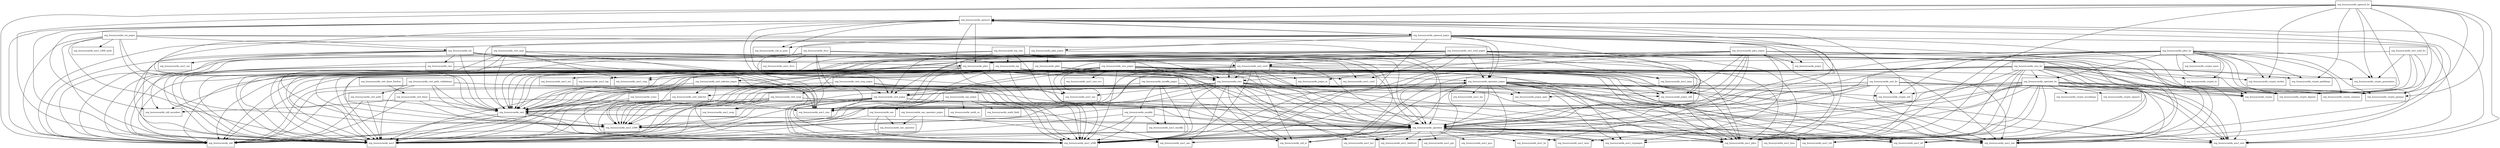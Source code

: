 digraph bcpkix_jdk15on_1_57_package_dependencies {
  node [shape = box, fontsize=10.0];
  org_bouncycastle_cert -> org_bouncycastle_asn1;
  org_bouncycastle_cert -> org_bouncycastle_asn1_x500;
  org_bouncycastle_cert -> org_bouncycastle_asn1_x509;
  org_bouncycastle_cert -> org_bouncycastle_operator;
  org_bouncycastle_cert -> org_bouncycastle_util;
  org_bouncycastle_cert_bc -> org_bouncycastle_asn1;
  org_bouncycastle_cert_bc -> org_bouncycastle_asn1_oiw;
  org_bouncycastle_cert_bc -> org_bouncycastle_asn1_x500;
  org_bouncycastle_cert_bc -> org_bouncycastle_asn1_x509;
  org_bouncycastle_cert_bc -> org_bouncycastle_cert;
  org_bouncycastle_cert_bc -> org_bouncycastle_crypto;
  org_bouncycastle_cert_bc -> org_bouncycastle_crypto_digests;
  org_bouncycastle_cert_bc -> org_bouncycastle_crypto_params;
  org_bouncycastle_cert_bc -> org_bouncycastle_crypto_util;
  org_bouncycastle_cert_bc -> org_bouncycastle_operator;
  org_bouncycastle_cert_cmp -> org_bouncycastle_asn1;
  org_bouncycastle_cert_cmp -> org_bouncycastle_asn1_cmp;
  org_bouncycastle_cert_cmp -> org_bouncycastle_asn1_crmf;
  org_bouncycastle_cert_cmp -> org_bouncycastle_asn1_x500;
  org_bouncycastle_cert_cmp -> org_bouncycastle_asn1_x509;
  org_bouncycastle_cert_cmp -> org_bouncycastle_cert;
  org_bouncycastle_cert_cmp -> org_bouncycastle_cert_crmf;
  org_bouncycastle_cert_cmp -> org_bouncycastle_operator;
  org_bouncycastle_cert_cmp -> org_bouncycastle_util;
  org_bouncycastle_cert_crmf -> org_bouncycastle_asn1;
  org_bouncycastle_cert_crmf -> org_bouncycastle_asn1_cmp;
  org_bouncycastle_cert_crmf -> org_bouncycastle_asn1_cms;
  org_bouncycastle_cert_crmf -> org_bouncycastle_asn1_crmf;
  org_bouncycastle_cert_crmf -> org_bouncycastle_asn1_iana;
  org_bouncycastle_cert_crmf -> org_bouncycastle_asn1_oiw;
  org_bouncycastle_cert_crmf -> org_bouncycastle_asn1_pkcs;
  org_bouncycastle_cert_crmf -> org_bouncycastle_asn1_x500;
  org_bouncycastle_cert_crmf -> org_bouncycastle_asn1_x509;
  org_bouncycastle_cert_crmf -> org_bouncycastle_cert;
  org_bouncycastle_cert_crmf -> org_bouncycastle_cms;
  org_bouncycastle_cert_crmf -> org_bouncycastle_operator;
  org_bouncycastle_cert_crmf -> org_bouncycastle_util;
  org_bouncycastle_cert_crmf -> org_bouncycastle_util_io;
  org_bouncycastle_cert_crmf_bc -> org_bouncycastle_cert_crmf;
  org_bouncycastle_cert_crmf_bc -> org_bouncycastle_crypto;
  org_bouncycastle_cert_crmf_bc -> org_bouncycastle_crypto_digests;
  org_bouncycastle_cert_crmf_bc -> org_bouncycastle_crypto_generators;
  org_bouncycastle_cert_crmf_bc -> org_bouncycastle_crypto_params;
  org_bouncycastle_cert_crmf_jcajce -> org_bouncycastle_asn1;
  org_bouncycastle_cert_crmf_jcajce -> org_bouncycastle_asn1_crmf;
  org_bouncycastle_cert_crmf_jcajce -> org_bouncycastle_asn1_iana;
  org_bouncycastle_cert_crmf_jcajce -> org_bouncycastle_asn1_nist;
  org_bouncycastle_cert_crmf_jcajce -> org_bouncycastle_asn1_oiw;
  org_bouncycastle_cert_crmf_jcajce -> org_bouncycastle_asn1_pkcs;
  org_bouncycastle_cert_crmf_jcajce -> org_bouncycastle_asn1_x500;
  org_bouncycastle_cert_crmf_jcajce -> org_bouncycastle_asn1_x509;
  org_bouncycastle_cert_crmf_jcajce -> org_bouncycastle_asn1_x9;
  org_bouncycastle_cert_crmf_jcajce -> org_bouncycastle_cert;
  org_bouncycastle_cert_crmf_jcajce -> org_bouncycastle_cert_crmf;
  org_bouncycastle_cert_crmf_jcajce -> org_bouncycastle_cert_jcajce;
  org_bouncycastle_cert_crmf_jcajce -> org_bouncycastle_cms;
  org_bouncycastle_cert_crmf_jcajce -> org_bouncycastle_jcajce_util;
  org_bouncycastle_cert_crmf_jcajce -> org_bouncycastle_operator;
  org_bouncycastle_cert_crmf_jcajce -> org_bouncycastle_operator_jcajce;
  org_bouncycastle_cert_dane -> org_bouncycastle_asn1_x509;
  org_bouncycastle_cert_dane -> org_bouncycastle_cert;
  org_bouncycastle_cert_dane -> org_bouncycastle_operator;
  org_bouncycastle_cert_dane -> org_bouncycastle_util;
  org_bouncycastle_cert_dane -> org_bouncycastle_util_encoders;
  org_bouncycastle_cert_dane_fetcher -> org_bouncycastle_cert_dane;
  org_bouncycastle_cert_jcajce -> org_bouncycastle_asn1;
  org_bouncycastle_cert_jcajce -> org_bouncycastle_asn1_oiw;
  org_bouncycastle_cert_jcajce -> org_bouncycastle_asn1_x500;
  org_bouncycastle_cert_jcajce -> org_bouncycastle_asn1_x509;
  org_bouncycastle_cert_jcajce -> org_bouncycastle_cert;
  org_bouncycastle_cert_jcajce -> org_bouncycastle_operator;
  org_bouncycastle_cert_jcajce -> org_bouncycastle_operator_jcajce;
  org_bouncycastle_cert_jcajce -> org_bouncycastle_util;
  org_bouncycastle_cert_ocsp -> org_bouncycastle_asn1;
  org_bouncycastle_cert_ocsp -> org_bouncycastle_asn1_ocsp;
  org_bouncycastle_cert_ocsp -> org_bouncycastle_asn1_oiw;
  org_bouncycastle_cert_ocsp -> org_bouncycastle_asn1_x500;
  org_bouncycastle_cert_ocsp -> org_bouncycastle_asn1_x509;
  org_bouncycastle_cert_ocsp -> org_bouncycastle_cert;
  org_bouncycastle_cert_ocsp -> org_bouncycastle_operator;
  org_bouncycastle_cert_ocsp -> org_bouncycastle_util;
  org_bouncycastle_cert_ocsp_jcajce -> org_bouncycastle_asn1_x500;
  org_bouncycastle_cert_ocsp_jcajce -> org_bouncycastle_asn1_x509;
  org_bouncycastle_cert_ocsp_jcajce -> org_bouncycastle_cert;
  org_bouncycastle_cert_ocsp_jcajce -> org_bouncycastle_cert_jcajce;
  org_bouncycastle_cert_ocsp_jcajce -> org_bouncycastle_cert_ocsp;
  org_bouncycastle_cert_ocsp_jcajce -> org_bouncycastle_operator;
  org_bouncycastle_cert_path -> org_bouncycastle_asn1;
  org_bouncycastle_cert_path -> org_bouncycastle_cert;
  org_bouncycastle_cert_path -> org_bouncycastle_util;
  org_bouncycastle_cert_path_validations -> org_bouncycastle_asn1;
  org_bouncycastle_cert_path_validations -> org_bouncycastle_asn1_x500;
  org_bouncycastle_cert_path_validations -> org_bouncycastle_asn1_x509;
  org_bouncycastle_cert_path_validations -> org_bouncycastle_cert;
  org_bouncycastle_cert_path_validations -> org_bouncycastle_cert_path;
  org_bouncycastle_cert_path_validations -> org_bouncycastle_operator;
  org_bouncycastle_cert_path_validations -> org_bouncycastle_util;
  org_bouncycastle_cert_selector -> org_bouncycastle_asn1;
  org_bouncycastle_cert_selector -> org_bouncycastle_asn1_cms;
  org_bouncycastle_cert_selector -> org_bouncycastle_asn1_x500;
  org_bouncycastle_cert_selector -> org_bouncycastle_asn1_x509;
  org_bouncycastle_cert_selector -> org_bouncycastle_cert;
  org_bouncycastle_cert_selector -> org_bouncycastle_util;
  org_bouncycastle_cert_selector_jcajce -> org_bouncycastle_asn1;
  org_bouncycastle_cert_selector_jcajce -> org_bouncycastle_asn1_x500;
  org_bouncycastle_cert_selector_jcajce -> org_bouncycastle_asn1_x509;
  org_bouncycastle_cert_selector_jcajce -> org_bouncycastle_cert_selector;
  org_bouncycastle_cmc -> org_bouncycastle_asn1;
  org_bouncycastle_cmc -> org_bouncycastle_asn1_cms;
  org_bouncycastle_cmc -> org_bouncycastle_cms;
  org_bouncycastle_cmc -> org_bouncycastle_util;
  org_bouncycastle_cms -> org_bouncycastle_asn1;
  org_bouncycastle_cms -> org_bouncycastle_asn1_bsi;
  org_bouncycastle_cms -> org_bouncycastle_asn1_cms;
  org_bouncycastle_cms -> org_bouncycastle_asn1_cryptopro;
  org_bouncycastle_cms -> org_bouncycastle_asn1_eac;
  org_bouncycastle_cms -> org_bouncycastle_asn1_kisa;
  org_bouncycastle_cms -> org_bouncycastle_asn1_nist;
  org_bouncycastle_cms -> org_bouncycastle_asn1_ntt;
  org_bouncycastle_cms -> org_bouncycastle_asn1_ocsp;
  org_bouncycastle_cms -> org_bouncycastle_asn1_oiw;
  org_bouncycastle_cms -> org_bouncycastle_asn1_pkcs;
  org_bouncycastle_cms -> org_bouncycastle_asn1_sec;
  org_bouncycastle_cms -> org_bouncycastle_asn1_teletrust;
  org_bouncycastle_cms -> org_bouncycastle_asn1_x500;
  org_bouncycastle_cms -> org_bouncycastle_asn1_x509;
  org_bouncycastle_cms -> org_bouncycastle_asn1_x9;
  org_bouncycastle_cms -> org_bouncycastle_cert;
  org_bouncycastle_cms -> org_bouncycastle_cert_selector;
  org_bouncycastle_cms -> org_bouncycastle_operator;
  org_bouncycastle_cms -> org_bouncycastle_util;
  org_bouncycastle_cms -> org_bouncycastle_util_io;
  org_bouncycastle_cms_bc -> org_bouncycastle_asn1;
  org_bouncycastle_cms_bc -> org_bouncycastle_asn1_cms;
  org_bouncycastle_cms_bc -> org_bouncycastle_asn1_kisa;
  org_bouncycastle_cms_bc -> org_bouncycastle_asn1_misc;
  org_bouncycastle_cms_bc -> org_bouncycastle_asn1_nist;
  org_bouncycastle_cms_bc -> org_bouncycastle_asn1_ntt;
  org_bouncycastle_cms_bc -> org_bouncycastle_asn1_oiw;
  org_bouncycastle_cms_bc -> org_bouncycastle_asn1_pkcs;
  org_bouncycastle_cms_bc -> org_bouncycastle_asn1_x509;
  org_bouncycastle_cms_bc -> org_bouncycastle_cert;
  org_bouncycastle_cms_bc -> org_bouncycastle_cms;
  org_bouncycastle_cms_bc -> org_bouncycastle_crypto;
  org_bouncycastle_cms_bc -> org_bouncycastle_crypto_digests;
  org_bouncycastle_cms_bc -> org_bouncycastle_crypto_engines;
  org_bouncycastle_cms_bc -> org_bouncycastle_crypto_generators;
  org_bouncycastle_cms_bc -> org_bouncycastle_crypto_io;
  org_bouncycastle_cms_bc -> org_bouncycastle_crypto_modes;
  org_bouncycastle_cms_bc -> org_bouncycastle_crypto_paddings;
  org_bouncycastle_cms_bc -> org_bouncycastle_crypto_params;
  org_bouncycastle_cms_bc -> org_bouncycastle_operator;
  org_bouncycastle_cms_bc -> org_bouncycastle_operator_bc;
  org_bouncycastle_cms_bc -> org_bouncycastle_util;
  org_bouncycastle_cms_jcajce -> org_bouncycastle_asn1;
  org_bouncycastle_cms_jcajce -> org_bouncycastle_asn1_cms;
  org_bouncycastle_cms_jcajce -> org_bouncycastle_asn1_cms_ecc;
  org_bouncycastle_cms_jcajce -> org_bouncycastle_asn1_oiw;
  org_bouncycastle_cms_jcajce -> org_bouncycastle_asn1_pkcs;
  org_bouncycastle_cms_jcajce -> org_bouncycastle_asn1_sec;
  org_bouncycastle_cms_jcajce -> org_bouncycastle_asn1_x500;
  org_bouncycastle_cms_jcajce -> org_bouncycastle_asn1_x509;
  org_bouncycastle_cms_jcajce -> org_bouncycastle_asn1_x9;
  org_bouncycastle_cms_jcajce -> org_bouncycastle_cert;
  org_bouncycastle_cms_jcajce -> org_bouncycastle_cert_jcajce;
  org_bouncycastle_cms_jcajce -> org_bouncycastle_cert_selector_jcajce;
  org_bouncycastle_cms_jcajce -> org_bouncycastle_cms;
  org_bouncycastle_cms_jcajce -> org_bouncycastle_jcajce_io;
  org_bouncycastle_cms_jcajce -> org_bouncycastle_jcajce_spec;
  org_bouncycastle_cms_jcajce -> org_bouncycastle_jcajce_util;
  org_bouncycastle_cms_jcajce -> org_bouncycastle_operator;
  org_bouncycastle_cms_jcajce -> org_bouncycastle_operator_jcajce;
  org_bouncycastle_cms_jcajce -> org_bouncycastle_util;
  org_bouncycastle_cms_jcajce -> org_bouncycastle_util_encoders;
  org_bouncycastle_cms_jcajce -> org_bouncycastle_util_io;
  org_bouncycastle_dvcs -> org_bouncycastle_asn1;
  org_bouncycastle_dvcs -> org_bouncycastle_asn1_cms;
  org_bouncycastle_dvcs -> org_bouncycastle_asn1_dvcs;
  org_bouncycastle_dvcs -> org_bouncycastle_asn1_x509;
  org_bouncycastle_dvcs -> org_bouncycastle_cert;
  org_bouncycastle_dvcs -> org_bouncycastle_cms;
  org_bouncycastle_dvcs -> org_bouncycastle_operator;
  org_bouncycastle_dvcs -> org_bouncycastle_tsp;
  org_bouncycastle_dvcs -> org_bouncycastle_util;
  org_bouncycastle_eac -> org_bouncycastle_asn1;
  org_bouncycastle_eac -> org_bouncycastle_asn1_eac;
  org_bouncycastle_eac -> org_bouncycastle_eac_operator;
  org_bouncycastle_eac_jcajce -> org_bouncycastle_asn1;
  org_bouncycastle_eac_jcajce -> org_bouncycastle_asn1_eac;
  org_bouncycastle_eac_jcajce -> org_bouncycastle_eac;
  org_bouncycastle_eac_jcajce -> org_bouncycastle_math_ec;
  org_bouncycastle_eac_jcajce -> org_bouncycastle_math_field;
  org_bouncycastle_eac_jcajce -> org_bouncycastle_util;
  org_bouncycastle_eac_operator -> org_bouncycastle_asn1;
  org_bouncycastle_eac_operator_jcajce -> org_bouncycastle_asn1;
  org_bouncycastle_eac_operator_jcajce -> org_bouncycastle_asn1_eac;
  org_bouncycastle_eac_operator_jcajce -> org_bouncycastle_eac_operator;
  org_bouncycastle_eac_operator_jcajce -> org_bouncycastle_operator;
  org_bouncycastle_est -> org_bouncycastle_asn1;
  org_bouncycastle_est -> org_bouncycastle_asn1_cms;
  org_bouncycastle_est -> org_bouncycastle_asn1_est;
  org_bouncycastle_est -> org_bouncycastle_asn1_nist;
  org_bouncycastle_est -> org_bouncycastle_asn1_pkcs;
  org_bouncycastle_est -> org_bouncycastle_asn1_x509;
  org_bouncycastle_est -> org_bouncycastle_cert;
  org_bouncycastle_est -> org_bouncycastle_cmc;
  org_bouncycastle_est -> org_bouncycastle_operator;
  org_bouncycastle_est -> org_bouncycastle_pkcs;
  org_bouncycastle_est -> org_bouncycastle_util;
  org_bouncycastle_est -> org_bouncycastle_util_encoders;
  org_bouncycastle_est_jcajce -> org_bouncycastle_asn1;
  org_bouncycastle_est_jcajce -> org_bouncycastle_asn1_x500;
  org_bouncycastle_est_jcajce -> org_bouncycastle_asn1_x500_style;
  org_bouncycastle_est_jcajce -> org_bouncycastle_asn1_x509;
  org_bouncycastle_est_jcajce -> org_bouncycastle_cert;
  org_bouncycastle_est_jcajce -> org_bouncycastle_est;
  org_bouncycastle_est_jcajce -> org_bouncycastle_operator;
  org_bouncycastle_est_jcajce -> org_bouncycastle_operator_jcajce;
  org_bouncycastle_est_jcajce -> org_bouncycastle_util;
  org_bouncycastle_mozilla -> org_bouncycastle_asn1;
  org_bouncycastle_mozilla -> org_bouncycastle_asn1_mozilla;
  org_bouncycastle_mozilla -> org_bouncycastle_asn1_x509;
  org_bouncycastle_mozilla -> org_bouncycastle_operator;
  org_bouncycastle_mozilla -> org_bouncycastle_util;
  org_bouncycastle_mozilla_jcajce -> org_bouncycastle_asn1;
  org_bouncycastle_mozilla_jcajce -> org_bouncycastle_asn1_mozilla;
  org_bouncycastle_mozilla_jcajce -> org_bouncycastle_asn1_x509;
  org_bouncycastle_mozilla_jcajce -> org_bouncycastle_jcajce_util;
  org_bouncycastle_mozilla_jcajce -> org_bouncycastle_mozilla;
  org_bouncycastle_openssl -> org_bouncycastle_asn1;
  org_bouncycastle_openssl -> org_bouncycastle_asn1_cms;
  org_bouncycastle_openssl -> org_bouncycastle_asn1_nist;
  org_bouncycastle_openssl -> org_bouncycastle_asn1_oiw;
  org_bouncycastle_openssl -> org_bouncycastle_asn1_pkcs;
  org_bouncycastle_openssl -> org_bouncycastle_asn1_sec;
  org_bouncycastle_openssl -> org_bouncycastle_asn1_x509;
  org_bouncycastle_openssl -> org_bouncycastle_asn1_x9;
  org_bouncycastle_openssl -> org_bouncycastle_cert;
  org_bouncycastle_openssl -> org_bouncycastle_openssl_jcajce;
  org_bouncycastle_openssl -> org_bouncycastle_operator;
  org_bouncycastle_openssl -> org_bouncycastle_pkcs;
  org_bouncycastle_openssl -> org_bouncycastle_util;
  org_bouncycastle_openssl -> org_bouncycastle_util_encoders;
  org_bouncycastle_openssl -> org_bouncycastle_util_io_pem;
  org_bouncycastle_openssl_bc -> org_bouncycastle_asn1;
  org_bouncycastle_openssl_bc -> org_bouncycastle_asn1_nist;
  org_bouncycastle_openssl_bc -> org_bouncycastle_asn1_pkcs;
  org_bouncycastle_openssl_bc -> org_bouncycastle_crypto;
  org_bouncycastle_openssl_bc -> org_bouncycastle_crypto_digests;
  org_bouncycastle_openssl_bc -> org_bouncycastle_crypto_engines;
  org_bouncycastle_openssl_bc -> org_bouncycastle_crypto_generators;
  org_bouncycastle_openssl_bc -> org_bouncycastle_crypto_modes;
  org_bouncycastle_openssl_bc -> org_bouncycastle_crypto_paddings;
  org_bouncycastle_openssl_bc -> org_bouncycastle_crypto_params;
  org_bouncycastle_openssl_bc -> org_bouncycastle_openssl;
  org_bouncycastle_openssl_bc -> org_bouncycastle_util;
  org_bouncycastle_openssl_jcajce -> org_bouncycastle_asn1;
  org_bouncycastle_openssl_jcajce -> org_bouncycastle_asn1_nist;
  org_bouncycastle_openssl_jcajce -> org_bouncycastle_asn1_pkcs;
  org_bouncycastle_openssl_jcajce -> org_bouncycastle_asn1_x509;
  org_bouncycastle_openssl_jcajce -> org_bouncycastle_asn1_x9;
  org_bouncycastle_openssl_jcajce -> org_bouncycastle_cert;
  org_bouncycastle_openssl_jcajce -> org_bouncycastle_cert_jcajce;
  org_bouncycastle_openssl_jcajce -> org_bouncycastle_crypto;
  org_bouncycastle_openssl_jcajce -> org_bouncycastle_jcajce;
  org_bouncycastle_openssl_jcajce -> org_bouncycastle_jcajce_util;
  org_bouncycastle_openssl_jcajce -> org_bouncycastle_openssl;
  org_bouncycastle_openssl_jcajce -> org_bouncycastle_operator;
  org_bouncycastle_openssl_jcajce -> org_bouncycastle_operator_jcajce;
  org_bouncycastle_openssl_jcajce -> org_bouncycastle_pkix_jcajce;
  org_bouncycastle_openssl_jcajce -> org_bouncycastle_util;
  org_bouncycastle_openssl_jcajce -> org_bouncycastle_util_io_pem;
  org_bouncycastle_operator -> org_bouncycastle_asn1;
  org_bouncycastle_operator -> org_bouncycastle_asn1_bc;
  org_bouncycastle_operator -> org_bouncycastle_asn1_bsi;
  org_bouncycastle_operator -> org_bouncycastle_asn1_cryptopro;
  org_bouncycastle_operator -> org_bouncycastle_asn1_eac;
  org_bouncycastle_operator -> org_bouncycastle_asn1_gm;
  org_bouncycastle_operator -> org_bouncycastle_asn1_gnu;
  org_bouncycastle_operator -> org_bouncycastle_asn1_kisa;
  org_bouncycastle_operator -> org_bouncycastle_asn1_misc;
  org_bouncycastle_operator -> org_bouncycastle_asn1_nist;
  org_bouncycastle_operator -> org_bouncycastle_asn1_ntt;
  org_bouncycastle_operator -> org_bouncycastle_asn1_oiw;
  org_bouncycastle_operator -> org_bouncycastle_asn1_pkcs;
  org_bouncycastle_operator -> org_bouncycastle_asn1_teletrust;
  org_bouncycastle_operator -> org_bouncycastle_asn1_x509;
  org_bouncycastle_operator -> org_bouncycastle_asn1_x9;
  org_bouncycastle_operator -> org_bouncycastle_cert;
  org_bouncycastle_operator -> org_bouncycastle_util;
  org_bouncycastle_operator -> org_bouncycastle_util_io;
  org_bouncycastle_operator_bc -> org_bouncycastle_asn1;
  org_bouncycastle_operator_bc -> org_bouncycastle_asn1_cryptopro;
  org_bouncycastle_operator_bc -> org_bouncycastle_asn1_kisa;
  org_bouncycastle_operator_bc -> org_bouncycastle_asn1_nist;
  org_bouncycastle_operator_bc -> org_bouncycastle_asn1_ntt;
  org_bouncycastle_operator_bc -> org_bouncycastle_asn1_oiw;
  org_bouncycastle_operator_bc -> org_bouncycastle_asn1_pkcs;
  org_bouncycastle_operator_bc -> org_bouncycastle_asn1_teletrust;
  org_bouncycastle_operator_bc -> org_bouncycastle_asn1_x509;
  org_bouncycastle_operator_bc -> org_bouncycastle_cert;
  org_bouncycastle_operator_bc -> org_bouncycastle_crypto;
  org_bouncycastle_operator_bc -> org_bouncycastle_crypto_digests;
  org_bouncycastle_operator_bc -> org_bouncycastle_crypto_encodings;
  org_bouncycastle_operator_bc -> org_bouncycastle_crypto_engines;
  org_bouncycastle_operator_bc -> org_bouncycastle_crypto_params;
  org_bouncycastle_operator_bc -> org_bouncycastle_crypto_signers;
  org_bouncycastle_operator_bc -> org_bouncycastle_crypto_util;
  org_bouncycastle_operator_bc -> org_bouncycastle_operator;
  org_bouncycastle_operator_jcajce -> org_bouncycastle_asn1;
  org_bouncycastle_operator_jcajce -> org_bouncycastle_asn1_bsi;
  org_bouncycastle_operator_jcajce -> org_bouncycastle_asn1_cms;
  org_bouncycastle_operator_jcajce -> org_bouncycastle_asn1_cryptopro;
  org_bouncycastle_operator_jcajce -> org_bouncycastle_asn1_eac;
  org_bouncycastle_operator_jcajce -> org_bouncycastle_asn1_iso;
  org_bouncycastle_operator_jcajce -> org_bouncycastle_asn1_kisa;
  org_bouncycastle_operator_jcajce -> org_bouncycastle_asn1_nist;
  org_bouncycastle_operator_jcajce -> org_bouncycastle_asn1_ntt;
  org_bouncycastle_operator_jcajce -> org_bouncycastle_asn1_oiw;
  org_bouncycastle_operator_jcajce -> org_bouncycastle_asn1_pkcs;
  org_bouncycastle_operator_jcajce -> org_bouncycastle_asn1_teletrust;
  org_bouncycastle_operator_jcajce -> org_bouncycastle_asn1_x509;
  org_bouncycastle_operator_jcajce -> org_bouncycastle_asn1_x9;
  org_bouncycastle_operator_jcajce -> org_bouncycastle_cert;
  org_bouncycastle_operator_jcajce -> org_bouncycastle_cert_jcajce;
  org_bouncycastle_operator_jcajce -> org_bouncycastle_crypto_util;
  org_bouncycastle_operator_jcajce -> org_bouncycastle_jcajce_spec;
  org_bouncycastle_operator_jcajce -> org_bouncycastle_jcajce_util;
  org_bouncycastle_operator_jcajce -> org_bouncycastle_operator;
  org_bouncycastle_operator_jcajce -> org_bouncycastle_util;
  org_bouncycastle_pkcs -> org_bouncycastle_asn1;
  org_bouncycastle_pkcs -> org_bouncycastle_asn1_cms;
  org_bouncycastle_pkcs -> org_bouncycastle_asn1_pkcs;
  org_bouncycastle_pkcs -> org_bouncycastle_asn1_x500;
  org_bouncycastle_pkcs -> org_bouncycastle_asn1_x509;
  org_bouncycastle_pkcs -> org_bouncycastle_cert;
  org_bouncycastle_pkcs -> org_bouncycastle_cms;
  org_bouncycastle_pkcs -> org_bouncycastle_operator;
  org_bouncycastle_pkcs -> org_bouncycastle_util;
  org_bouncycastle_pkcs -> org_bouncycastle_util_io;
  org_bouncycastle_pkcs_bc -> org_bouncycastle_asn1;
  org_bouncycastle_pkcs_bc -> org_bouncycastle_asn1_oiw;
  org_bouncycastle_pkcs_bc -> org_bouncycastle_asn1_pkcs;
  org_bouncycastle_pkcs_bc -> org_bouncycastle_asn1_x500;
  org_bouncycastle_pkcs_bc -> org_bouncycastle_asn1_x509;
  org_bouncycastle_pkcs_bc -> org_bouncycastle_crypto;
  org_bouncycastle_pkcs_bc -> org_bouncycastle_crypto_digests;
  org_bouncycastle_pkcs_bc -> org_bouncycastle_crypto_engines;
  org_bouncycastle_pkcs_bc -> org_bouncycastle_crypto_generators;
  org_bouncycastle_pkcs_bc -> org_bouncycastle_crypto_io;
  org_bouncycastle_pkcs_bc -> org_bouncycastle_crypto_macs;
  org_bouncycastle_pkcs_bc -> org_bouncycastle_crypto_modes;
  org_bouncycastle_pkcs_bc -> org_bouncycastle_crypto_paddings;
  org_bouncycastle_pkcs_bc -> org_bouncycastle_crypto_params;
  org_bouncycastle_pkcs_bc -> org_bouncycastle_crypto_util;
  org_bouncycastle_pkcs_bc -> org_bouncycastle_operator;
  org_bouncycastle_pkcs_bc -> org_bouncycastle_operator_bc;
  org_bouncycastle_pkcs_bc -> org_bouncycastle_pkcs;
  org_bouncycastle_pkcs_bc -> org_bouncycastle_util;
  org_bouncycastle_pkcs_jcajce -> org_bouncycastle_asn1;
  org_bouncycastle_pkcs_jcajce -> org_bouncycastle_asn1_bc;
  org_bouncycastle_pkcs_jcajce -> org_bouncycastle_asn1_cryptopro;
  org_bouncycastle_pkcs_jcajce -> org_bouncycastle_asn1_oiw;
  org_bouncycastle_pkcs_jcajce -> org_bouncycastle_asn1_pkcs;
  org_bouncycastle_pkcs_jcajce -> org_bouncycastle_asn1_x500;
  org_bouncycastle_pkcs_jcajce -> org_bouncycastle_asn1_x509;
  org_bouncycastle_pkcs_jcajce -> org_bouncycastle_asn1_x9;
  org_bouncycastle_pkcs_jcajce -> org_bouncycastle_jcajce;
  org_bouncycastle_pkcs_jcajce -> org_bouncycastle_jcajce_io;
  org_bouncycastle_pkcs_jcajce -> org_bouncycastle_jcajce_spec;
  org_bouncycastle_pkcs_jcajce -> org_bouncycastle_jcajce_util;
  org_bouncycastle_pkcs_jcajce -> org_bouncycastle_operator;
  org_bouncycastle_pkcs_jcajce -> org_bouncycastle_pkcs;
  org_bouncycastle_pkix -> org_bouncycastle_asn1_pkcs;
  org_bouncycastle_pkix -> org_bouncycastle_asn1_x500;
  org_bouncycastle_pkix -> org_bouncycastle_asn1_x509;
  org_bouncycastle_pkix -> org_bouncycastle_cert;
  org_bouncycastle_pkix -> org_bouncycastle_cms;
  org_bouncycastle_pkix_jcajce -> org_bouncycastle_asn1_pkcs;
  org_bouncycastle_pkix_jcajce -> org_bouncycastle_cert;
  org_bouncycastle_pkix_jcajce -> org_bouncycastle_cert_jcajce;
  org_bouncycastle_pkix_jcajce -> org_bouncycastle_pkix;
  org_bouncycastle_tsp -> org_bouncycastle_asn1;
  org_bouncycastle_tsp -> org_bouncycastle_asn1_cmp;
  org_bouncycastle_tsp -> org_bouncycastle_asn1_cms;
  org_bouncycastle_tsp -> org_bouncycastle_asn1_cryptopro;
  org_bouncycastle_tsp -> org_bouncycastle_asn1_ess;
  org_bouncycastle_tsp -> org_bouncycastle_asn1_nist;
  org_bouncycastle_tsp -> org_bouncycastle_asn1_oiw;
  org_bouncycastle_tsp -> org_bouncycastle_asn1_pkcs;
  org_bouncycastle_tsp -> org_bouncycastle_asn1_teletrust;
  org_bouncycastle_tsp -> org_bouncycastle_asn1_tsp;
  org_bouncycastle_tsp -> org_bouncycastle_asn1_x500;
  org_bouncycastle_tsp -> org_bouncycastle_asn1_x509;
  org_bouncycastle_tsp -> org_bouncycastle_cert;
  org_bouncycastle_tsp -> org_bouncycastle_cms;
  org_bouncycastle_tsp -> org_bouncycastle_operator;
  org_bouncycastle_tsp -> org_bouncycastle_util;
  org_bouncycastle_tsp_cms -> org_bouncycastle_asn1;
  org_bouncycastle_tsp_cms -> org_bouncycastle_asn1_cms;
  org_bouncycastle_tsp_cms -> org_bouncycastle_asn1_x509;
  org_bouncycastle_tsp_cms -> org_bouncycastle_cms;
  org_bouncycastle_tsp_cms -> org_bouncycastle_operator;
  org_bouncycastle_tsp_cms -> org_bouncycastle_tsp;
  org_bouncycastle_tsp_cms -> org_bouncycastle_util;
  org_bouncycastle_tsp_cms -> org_bouncycastle_util_io;
  org_bouncycastle_voms -> org_bouncycastle_asn1;
  org_bouncycastle_voms -> org_bouncycastle_asn1_x509;
  org_bouncycastle_voms -> org_bouncycastle_cert;
}
